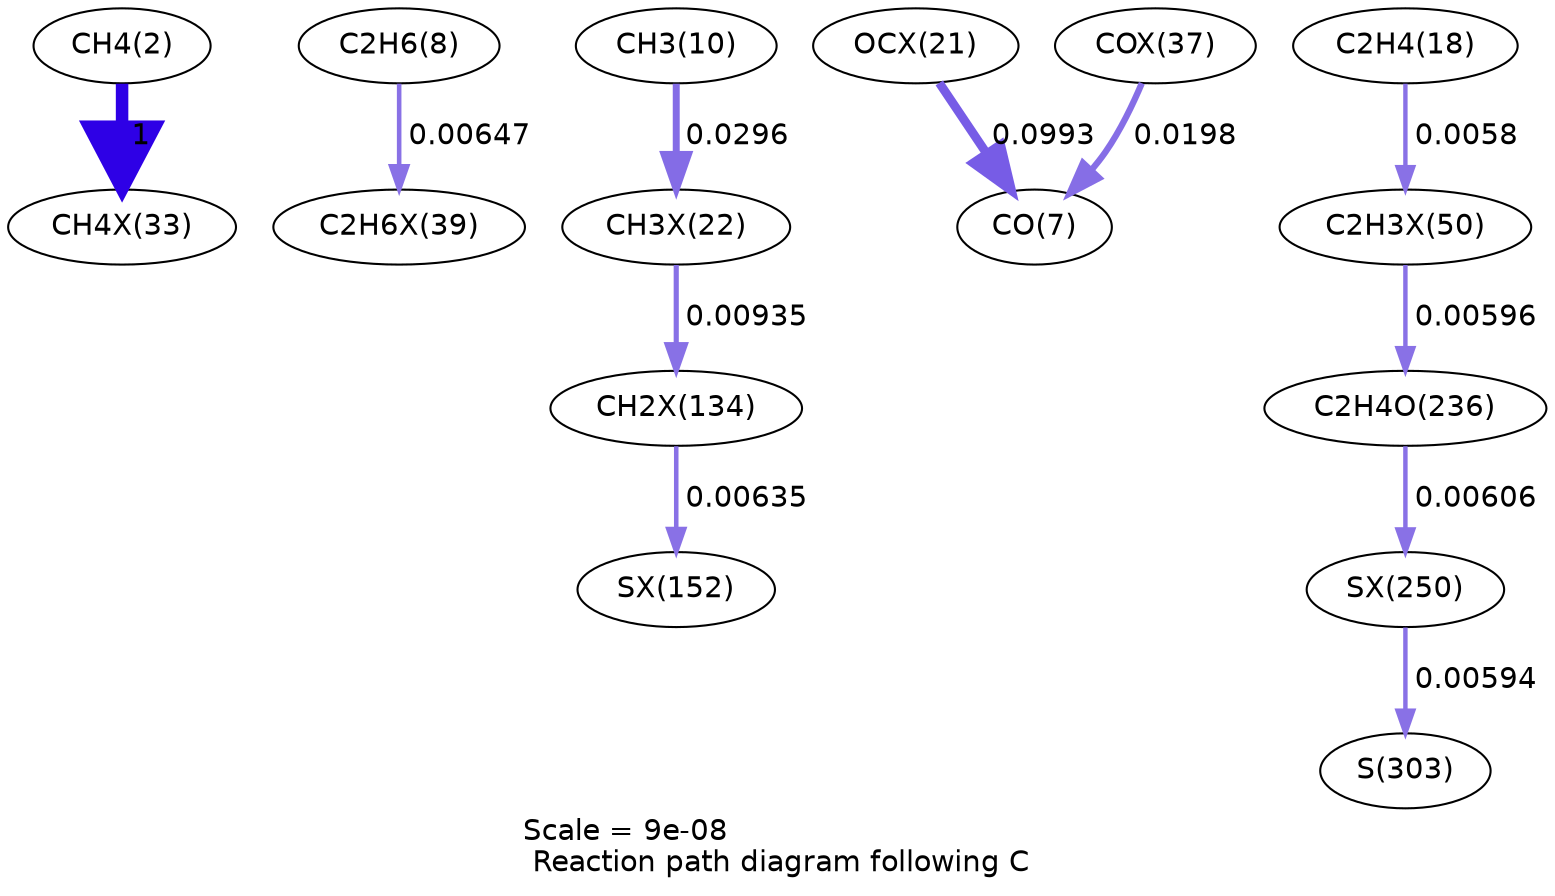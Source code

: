 digraph reaction_paths {
center=1;
s4 -> s62[fontname="Helvetica", penwidth=6, arrowsize=3, color="0.7, 1.5, 0.9"
, label=" 1"];
s10 -> s68[fontname="Helvetica", penwidth=2.19, arrowsize=1.1, color="0.7, 0.506, 0.9"
, label=" 0.00647"];
s12 -> s57[fontname="Helvetica", penwidth=3.34, arrowsize=1.67, color="0.7, 0.53, 0.9"
, label=" 0.0296"];
s57 -> s78[fontname="Helvetica", penwidth=2.47, arrowsize=1.24, color="0.7, 0.509, 0.9"
, label=" 0.00935"];
s78 -> s81[fontname="Helvetica", penwidth=2.18, arrowsize=1.09, color="0.7, 0.506, 0.9"
, label=" 0.00635"];
s56 -> s9[fontname="Helvetica", penwidth=4.26, arrowsize=2.13, color="0.7, 0.599, 0.9"
, label=" 0.0993"];
s66 -> s9[fontname="Helvetica", penwidth=3.04, arrowsize=1.52, color="0.7, 0.52, 0.9"
, label=" 0.0198"];
s20 -> s76[fontname="Helvetica", penwidth=2.11, arrowsize=1.06, color="0.7, 0.506, 0.9"
, label=" 0.0058"];
s76 -> s37[fontname="Helvetica", penwidth=2.13, arrowsize=1.07, color="0.7, 0.506, 0.9"
, label=" 0.00596"];
s37 -> s90[fontname="Helvetica", penwidth=2.14, arrowsize=1.07, color="0.7, 0.506, 0.9"
, label=" 0.00606"];
s90 -> s38[fontname="Helvetica", penwidth=2.13, arrowsize=1.07, color="0.7, 0.506, 0.9"
, label=" 0.00594"];
s4 [ fontname="Helvetica", label="CH4(2)"];
s9 [ fontname="Helvetica", label="CO(7)"];
s10 [ fontname="Helvetica", label="C2H6(8)"];
s12 [ fontname="Helvetica", label="CH3(10)"];
s20 [ fontname="Helvetica", label="C2H4(18)"];
s37 [ fontname="Helvetica", label="C2H4O(236)"];
s38 [ fontname="Helvetica", label="S(303)"];
s56 [ fontname="Helvetica", label="OCX(21)"];
s57 [ fontname="Helvetica", label="CH3X(22)"];
s62 [ fontname="Helvetica", label="CH4X(33)"];
s66 [ fontname="Helvetica", label="COX(37)"];
s68 [ fontname="Helvetica", label="C2H6X(39)"];
s76 [ fontname="Helvetica", label="C2H3X(50)"];
s78 [ fontname="Helvetica", label="CH2X(134)"];
s81 [ fontname="Helvetica", label="SX(152)"];
s90 [ fontname="Helvetica", label="SX(250)"];
 label = "Scale = 9e-08\l Reaction path diagram following C";
 fontname = "Helvetica";
}

